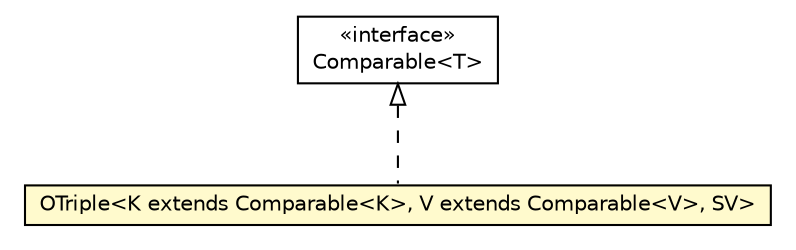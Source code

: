 #!/usr/local/bin/dot
#
# Class diagram 
# Generated by UMLGraph version R5_6-24-gf6e263 (http://www.umlgraph.org/)
#

digraph G {
	edge [fontname="Helvetica",fontsize=10,labelfontname="Helvetica",labelfontsize=10];
	node [fontname="Helvetica",fontsize=10,shape=plaintext];
	nodesep=0.25;
	ranksep=0.5;
	// com.orientechnologies.common.util.OTriple<K extends java.lang.Comparable<K>, V extends java.lang.Comparable<V>, SV>
	c7317560 [label=<<table title="com.orientechnologies.common.util.OTriple" border="0" cellborder="1" cellspacing="0" cellpadding="2" port="p" bgcolor="lemonChiffon" href="./OTriple.html">
		<tr><td><table border="0" cellspacing="0" cellpadding="1">
<tr><td align="center" balign="center"> OTriple&lt;K extends Comparable&lt;K&gt;, V extends Comparable&lt;V&gt;, SV&gt; </td></tr>
		</table></td></tr>
		</table>>, URL="./OTriple.html", fontname="Helvetica", fontcolor="black", fontsize=10.0];
	//com.orientechnologies.common.util.OTriple<K extends java.lang.Comparable<K>, V extends java.lang.Comparable<V>, SV> implements java.lang.Comparable<T>
	c7320102:p -> c7317560:p [dir=back,arrowtail=empty,style=dashed];
	// java.lang.Comparable<T>
	c7320102 [label=<<table title="java.lang.Comparable" border="0" cellborder="1" cellspacing="0" cellpadding="2" port="p" href="http://java.sun.com/j2se/1.4.2/docs/api/java/lang/Comparable.html">
		<tr><td><table border="0" cellspacing="0" cellpadding="1">
<tr><td align="center" balign="center"> &#171;interface&#187; </td></tr>
<tr><td align="center" balign="center"> Comparable&lt;T&gt; </td></tr>
		</table></td></tr>
		</table>>, URL="http://java.sun.com/j2se/1.4.2/docs/api/java/lang/Comparable.html", fontname="Helvetica", fontcolor="black", fontsize=10.0];
}

